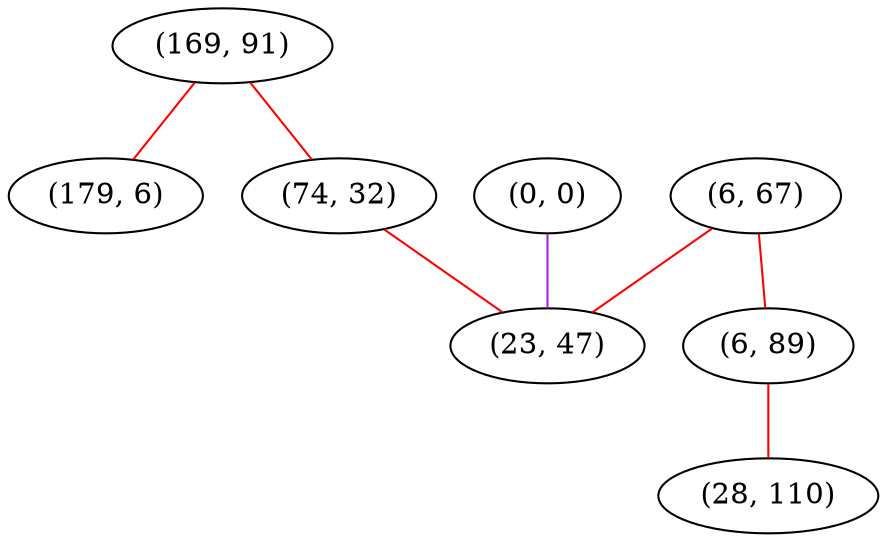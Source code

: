 graph "" {
"(169, 91)";
"(179, 6)";
"(6, 67)";
"(6, 89)";
"(0, 0)";
"(28, 110)";
"(74, 32)";
"(23, 47)";
"(169, 91)" -- "(74, 32)"  [color=red, key=0, weight=1];
"(169, 91)" -- "(179, 6)"  [color=red, key=0, weight=1];
"(6, 67)" -- "(6, 89)"  [color=red, key=0, weight=1];
"(6, 67)" -- "(23, 47)"  [color=red, key=0, weight=1];
"(6, 89)" -- "(28, 110)"  [color=red, key=0, weight=1];
"(0, 0)" -- "(23, 47)"  [color=purple, key=0, weight=4];
"(74, 32)" -- "(23, 47)"  [color=red, key=0, weight=1];
}
